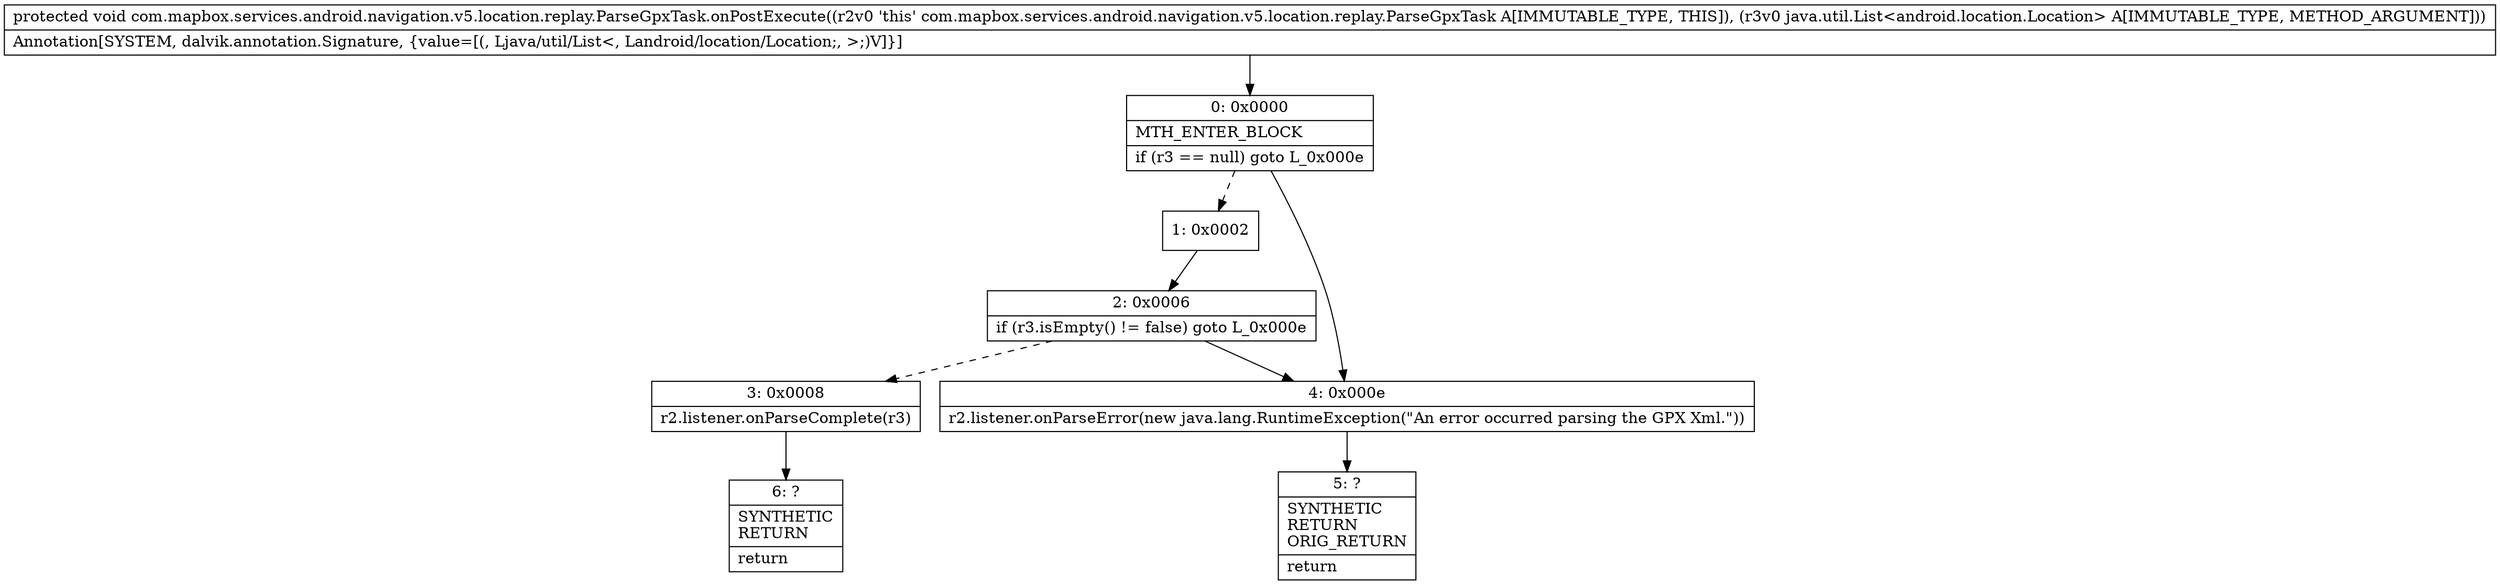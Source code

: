digraph "CFG forcom.mapbox.services.android.navigation.v5.location.replay.ParseGpxTask.onPostExecute(Ljava\/util\/List;)V" {
Node_0 [shape=record,label="{0\:\ 0x0000|MTH_ENTER_BLOCK\l|if (r3 == null) goto L_0x000e\l}"];
Node_1 [shape=record,label="{1\:\ 0x0002}"];
Node_2 [shape=record,label="{2\:\ 0x0006|if (r3.isEmpty() != false) goto L_0x000e\l}"];
Node_3 [shape=record,label="{3\:\ 0x0008|r2.listener.onParseComplete(r3)\l}"];
Node_4 [shape=record,label="{4\:\ 0x000e|r2.listener.onParseError(new java.lang.RuntimeException(\"An error occurred parsing the GPX Xml.\"))\l}"];
Node_5 [shape=record,label="{5\:\ ?|SYNTHETIC\lRETURN\lORIG_RETURN\l|return\l}"];
Node_6 [shape=record,label="{6\:\ ?|SYNTHETIC\lRETURN\l|return\l}"];
MethodNode[shape=record,label="{protected void com.mapbox.services.android.navigation.v5.location.replay.ParseGpxTask.onPostExecute((r2v0 'this' com.mapbox.services.android.navigation.v5.location.replay.ParseGpxTask A[IMMUTABLE_TYPE, THIS]), (r3v0 java.util.List\<android.location.Location\> A[IMMUTABLE_TYPE, METHOD_ARGUMENT]))  | Annotation[SYSTEM, dalvik.annotation.Signature, \{value=[(, Ljava\/util\/List\<, Landroid\/location\/Location;, \>;)V]\}]\l}"];
MethodNode -> Node_0;
Node_0 -> Node_1[style=dashed];
Node_0 -> Node_4;
Node_1 -> Node_2;
Node_2 -> Node_3[style=dashed];
Node_2 -> Node_4;
Node_3 -> Node_6;
Node_4 -> Node_5;
}

